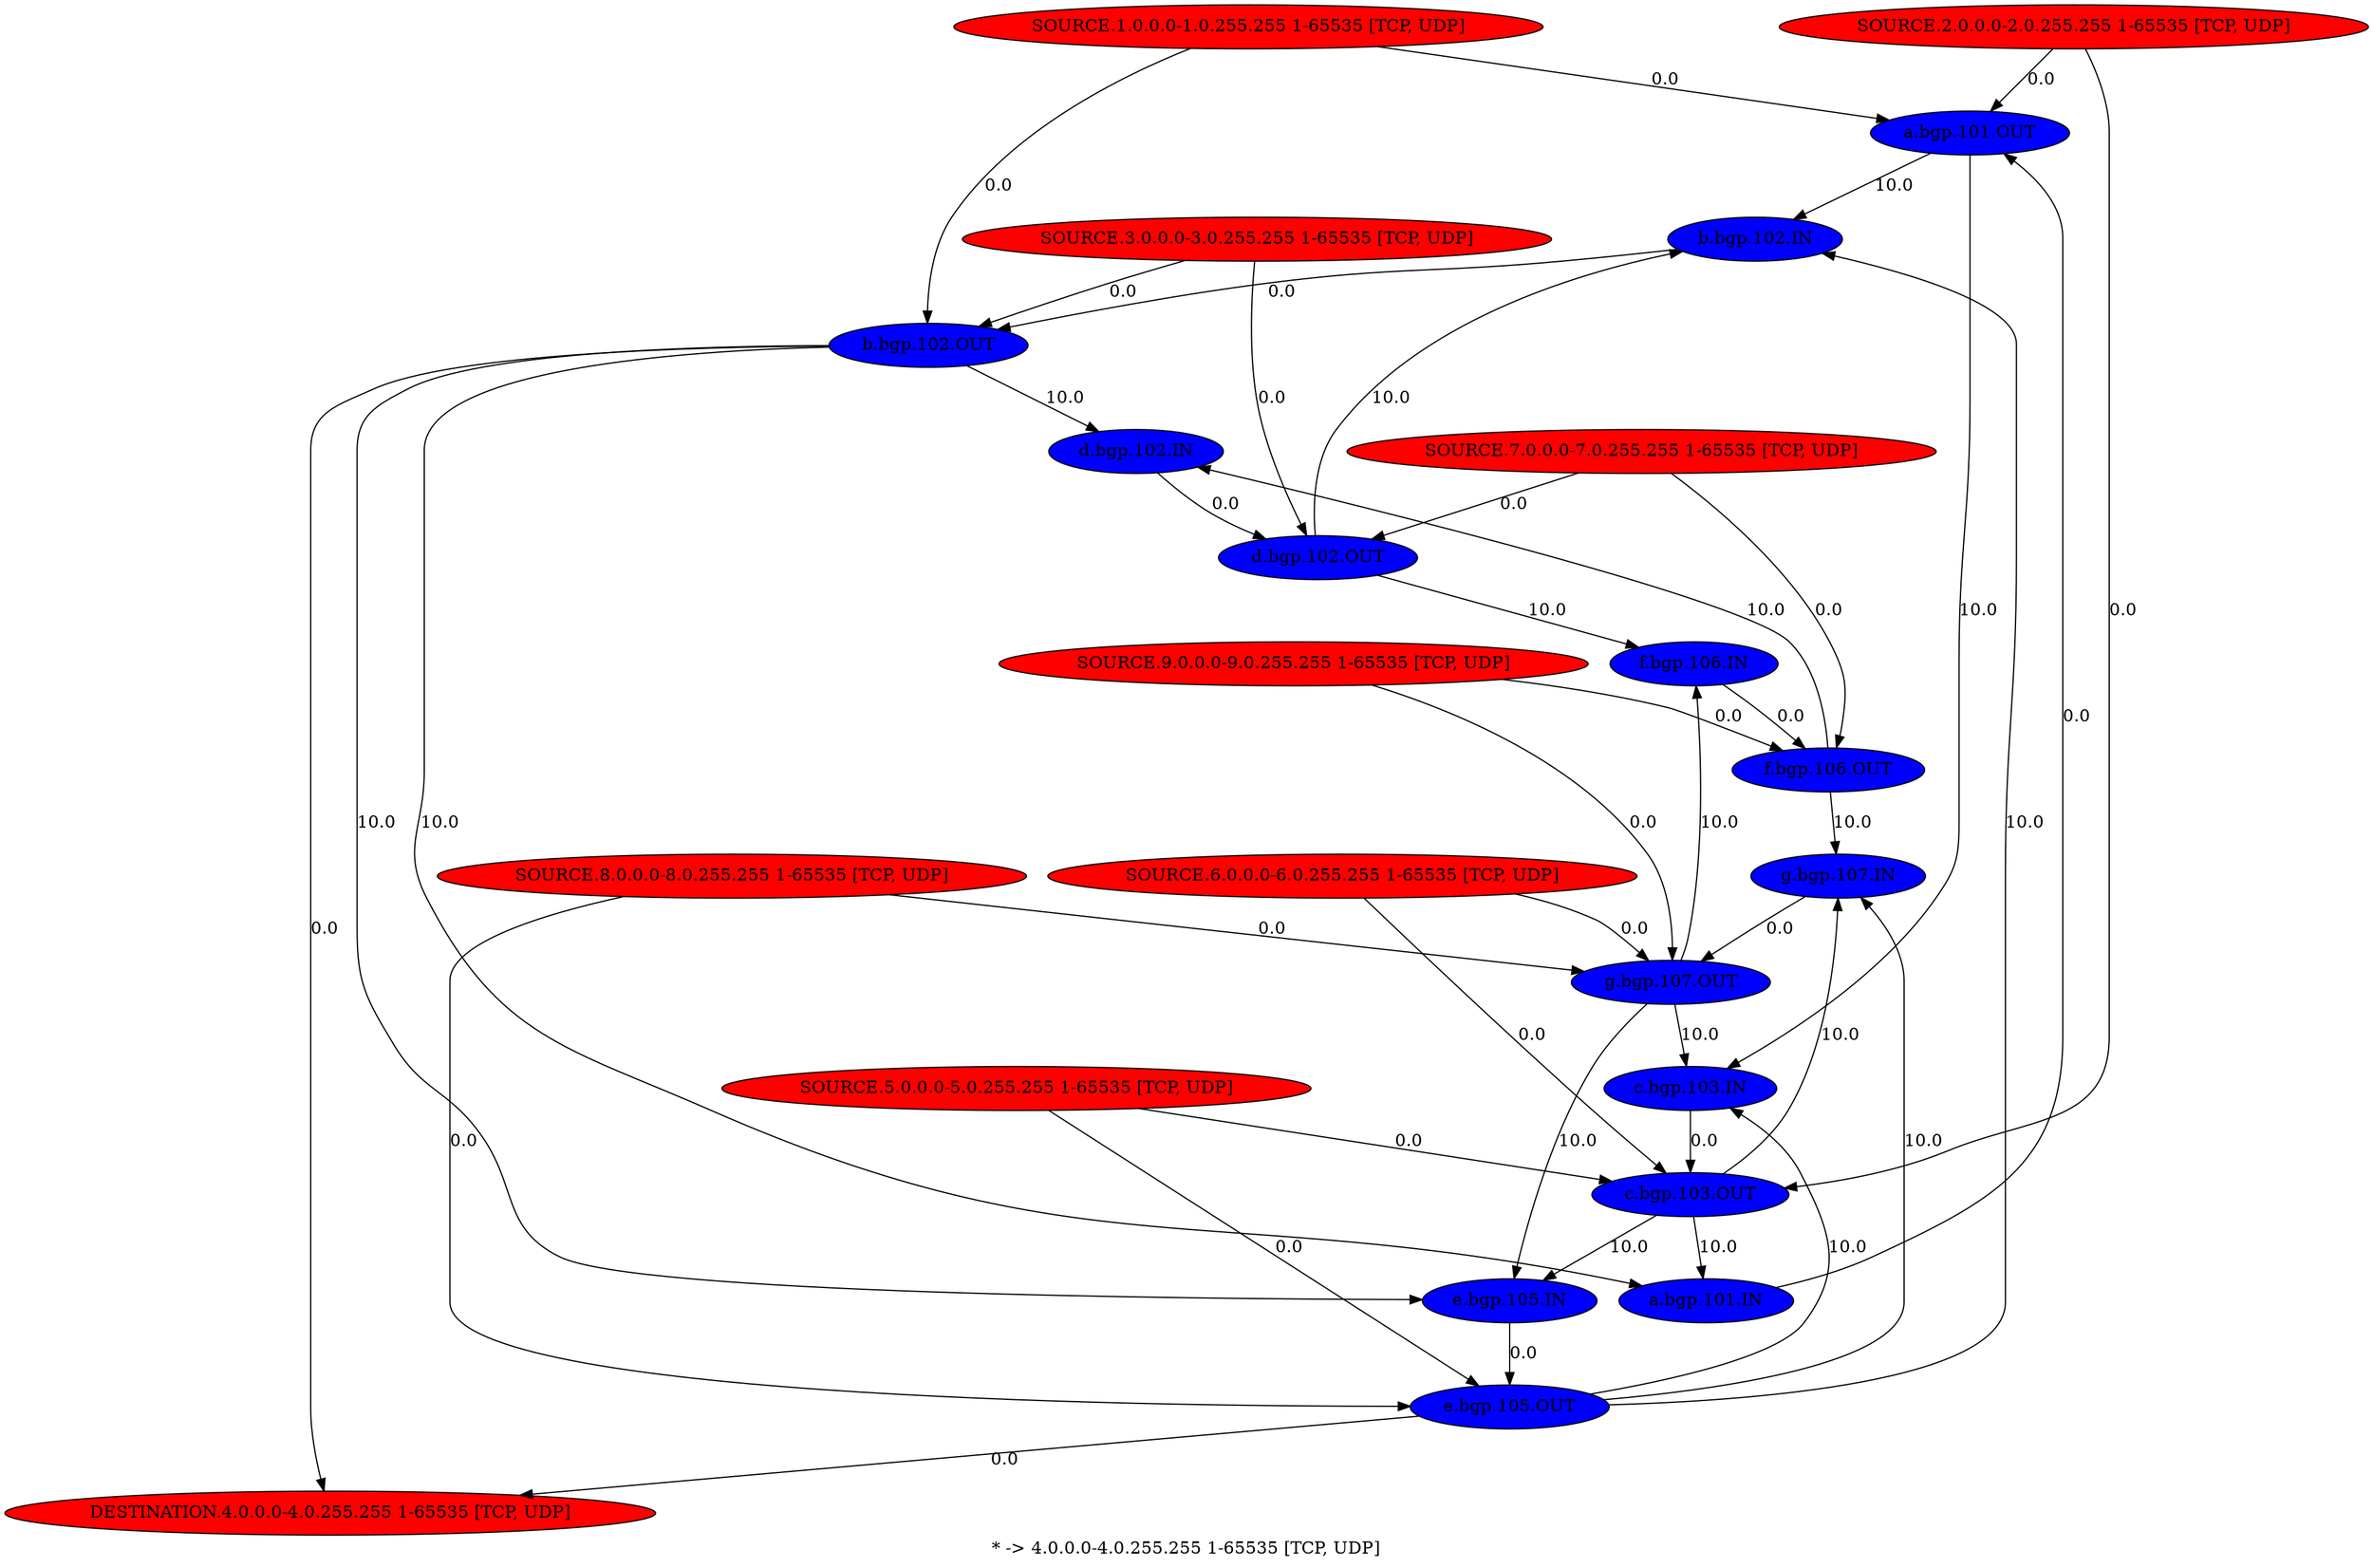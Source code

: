 digraph {
	"a.bgp.101.OUT" -> "b.bgp.102.IN" [label="10.0"]
	"a.bgp.101.OUT" -> "c.bgp.103.IN" [label="10.0"]
	"b.bgp.102.OUT" -> "a.bgp.101.IN" [label="10.0"]
	"b.bgp.102.OUT" -> "d.bgp.102.IN" [label="10.0"]
	"b.bgp.102.OUT" -> "e.bgp.105.IN" [label="10.0"]
	"c.bgp.103.OUT" -> "g.bgp.107.IN" [label="10.0"]
	"c.bgp.103.OUT" -> "a.bgp.101.IN" [label="10.0"]
	"c.bgp.103.OUT" -> "e.bgp.105.IN" [label="10.0"]
	"d.bgp.102.OUT" -> "f.bgp.106.IN" [label="10.0"]
	"d.bgp.102.OUT" -> "b.bgp.102.IN" [label="10.0"]
	"e.bgp.105.OUT" -> "c.bgp.103.IN" [label="10.0"]
	"e.bgp.105.OUT" -> "g.bgp.107.IN" [label="10.0"]
	"e.bgp.105.OUT" -> "b.bgp.102.IN" [label="10.0"]
	"f.bgp.106.OUT" -> "d.bgp.102.IN" [label="10.0"]
	"f.bgp.106.OUT" -> "g.bgp.107.IN" [label="10.0"]
	"g.bgp.107.OUT" -> "f.bgp.106.IN" [label="10.0"]
	"g.bgp.107.OUT" -> "c.bgp.103.IN" [label="10.0"]
	"g.bgp.107.OUT" -> "e.bgp.105.IN" [label="10.0"]
	"a.bgp.101.IN" -> "a.bgp.101.OUT" [label="0.0"]
	"b.bgp.102.IN" -> "b.bgp.102.OUT" [label="0.0"]
	"c.bgp.103.IN" -> "c.bgp.103.OUT" [label="0.0"]
	"d.bgp.102.IN" -> "d.bgp.102.OUT" [label="0.0"]
	"e.bgp.105.IN" -> "e.bgp.105.OUT" [label="0.0"]
	"f.bgp.106.IN" -> "f.bgp.106.OUT" [label="0.0"]
	"g.bgp.107.IN" -> "g.bgp.107.OUT" [label="0.0"]
	"SOURCE.1.0.0.0-1.0.255.255 1-65535 [TCP, UDP]" -> "a.bgp.101.OUT" [label="0.0"]
	"SOURCE.1.0.0.0-1.0.255.255 1-65535 [TCP, UDP]" -> "b.bgp.102.OUT" [label="0.0"]
	"b.bgp.102.OUT" -> "DESTINATION.4.0.0.0-4.0.255.255 1-65535 [TCP, UDP]" [label="0.0"]
	"SOURCE.2.0.0.0-2.0.255.255 1-65535 [TCP, UDP]" -> "c.bgp.103.OUT" [label="0.0"]
	"SOURCE.2.0.0.0-2.0.255.255 1-65535 [TCP, UDP]" -> "a.bgp.101.OUT" [label="0.0"]
	"SOURCE.3.0.0.0-3.0.255.255 1-65535 [TCP, UDP]" -> "d.bgp.102.OUT" [label="0.0"]
	"SOURCE.3.0.0.0-3.0.255.255 1-65535 [TCP, UDP]" -> "b.bgp.102.OUT" [label="0.0"]
	"SOURCE.5.0.0.0-5.0.255.255 1-65535 [TCP, UDP]" -> "c.bgp.103.OUT" [label="0.0"]
	"SOURCE.5.0.0.0-5.0.255.255 1-65535 [TCP, UDP]" -> "e.bgp.105.OUT" [label="0.0"]
	"e.bgp.105.OUT" -> "DESTINATION.4.0.0.0-4.0.255.255 1-65535 [TCP, UDP]" [label="0.0"]
	"SOURCE.6.0.0.0-6.0.255.255 1-65535 [TCP, UDP]" -> "g.bgp.107.OUT" [label="0.0"]
	"SOURCE.6.0.0.0-6.0.255.255 1-65535 [TCP, UDP]" -> "c.bgp.103.OUT" [label="0.0"]
	"SOURCE.7.0.0.0-7.0.255.255 1-65535 [TCP, UDP]" -> "f.bgp.106.OUT" [label="0.0"]
	"SOURCE.7.0.0.0-7.0.255.255 1-65535 [TCP, UDP]" -> "d.bgp.102.OUT" [label="0.0"]
	"SOURCE.8.0.0.0-8.0.255.255 1-65535 [TCP, UDP]" -> "g.bgp.107.OUT" [label="0.0"]
	"SOURCE.8.0.0.0-8.0.255.255 1-65535 [TCP, UDP]" -> "e.bgp.105.OUT" [label="0.0"]
	"SOURCE.9.0.0.0-9.0.255.255 1-65535 [TCP, UDP]" -> "f.bgp.106.OUT" [label="0.0"]
	"SOURCE.9.0.0.0-9.0.255.255 1-65535 [TCP, UDP]" -> "g.bgp.107.OUT" [label="0.0"]
	"a.bgp.101.IN"[shape=oval, style=filled, fillcolor=blue]
	"a.bgp.101.OUT"[shape=oval, style=filled, fillcolor=blue]
	"b.bgp.102.IN"[shape=oval, style=filled, fillcolor=blue]
	"b.bgp.102.OUT"[shape=oval, style=filled, fillcolor=blue]
	"c.bgp.103.IN"[shape=oval, style=filled, fillcolor=blue]
	"c.bgp.103.OUT"[shape=oval, style=filled, fillcolor=blue]
	"d.bgp.102.IN"[shape=oval, style=filled, fillcolor=blue]
	"d.bgp.102.OUT"[shape=oval, style=filled, fillcolor=blue]
	"e.bgp.105.IN"[shape=oval, style=filled, fillcolor=blue]
	"e.bgp.105.OUT"[shape=oval, style=filled, fillcolor=blue]
	"f.bgp.106.IN"[shape=oval, style=filled, fillcolor=blue]
	"f.bgp.106.OUT"[shape=oval, style=filled, fillcolor=blue]
	"g.bgp.107.IN"[shape=oval, style=filled, fillcolor=blue]
	"g.bgp.107.OUT"[shape=oval, style=filled, fillcolor=blue]
	"SOURCE.1.0.0.0-1.0.255.255 1-65535 [TCP, UDP]"[shape=oval, style=filled, fillcolor=red]
	"SOURCE.2.0.0.0-2.0.255.255 1-65535 [TCP, UDP]"[shape=oval, style=filled, fillcolor=red]
	"SOURCE.3.0.0.0-3.0.255.255 1-65535 [TCP, UDP]"[shape=oval, style=filled, fillcolor=red]
	"SOURCE.5.0.0.0-5.0.255.255 1-65535 [TCP, UDP]"[shape=oval, style=filled, fillcolor=red]
	"SOURCE.6.0.0.0-6.0.255.255 1-65535 [TCP, UDP]"[shape=oval, style=filled, fillcolor=red]
	"SOURCE.7.0.0.0-7.0.255.255 1-65535 [TCP, UDP]"[shape=oval, style=filled, fillcolor=red]
	"SOURCE.8.0.0.0-8.0.255.255 1-65535 [TCP, UDP]"[shape=oval, style=filled, fillcolor=red]
	"SOURCE.9.0.0.0-9.0.255.255 1-65535 [TCP, UDP]"[shape=oval, style=filled, fillcolor=red]
	"DESTINATION.4.0.0.0-4.0.255.255 1-65535 [TCP, UDP]"[shape=oval, style=filled, fillcolor=red]
label="* -> 4.0.0.0-4.0.255.255 1-65535 [TCP, UDP]"
}